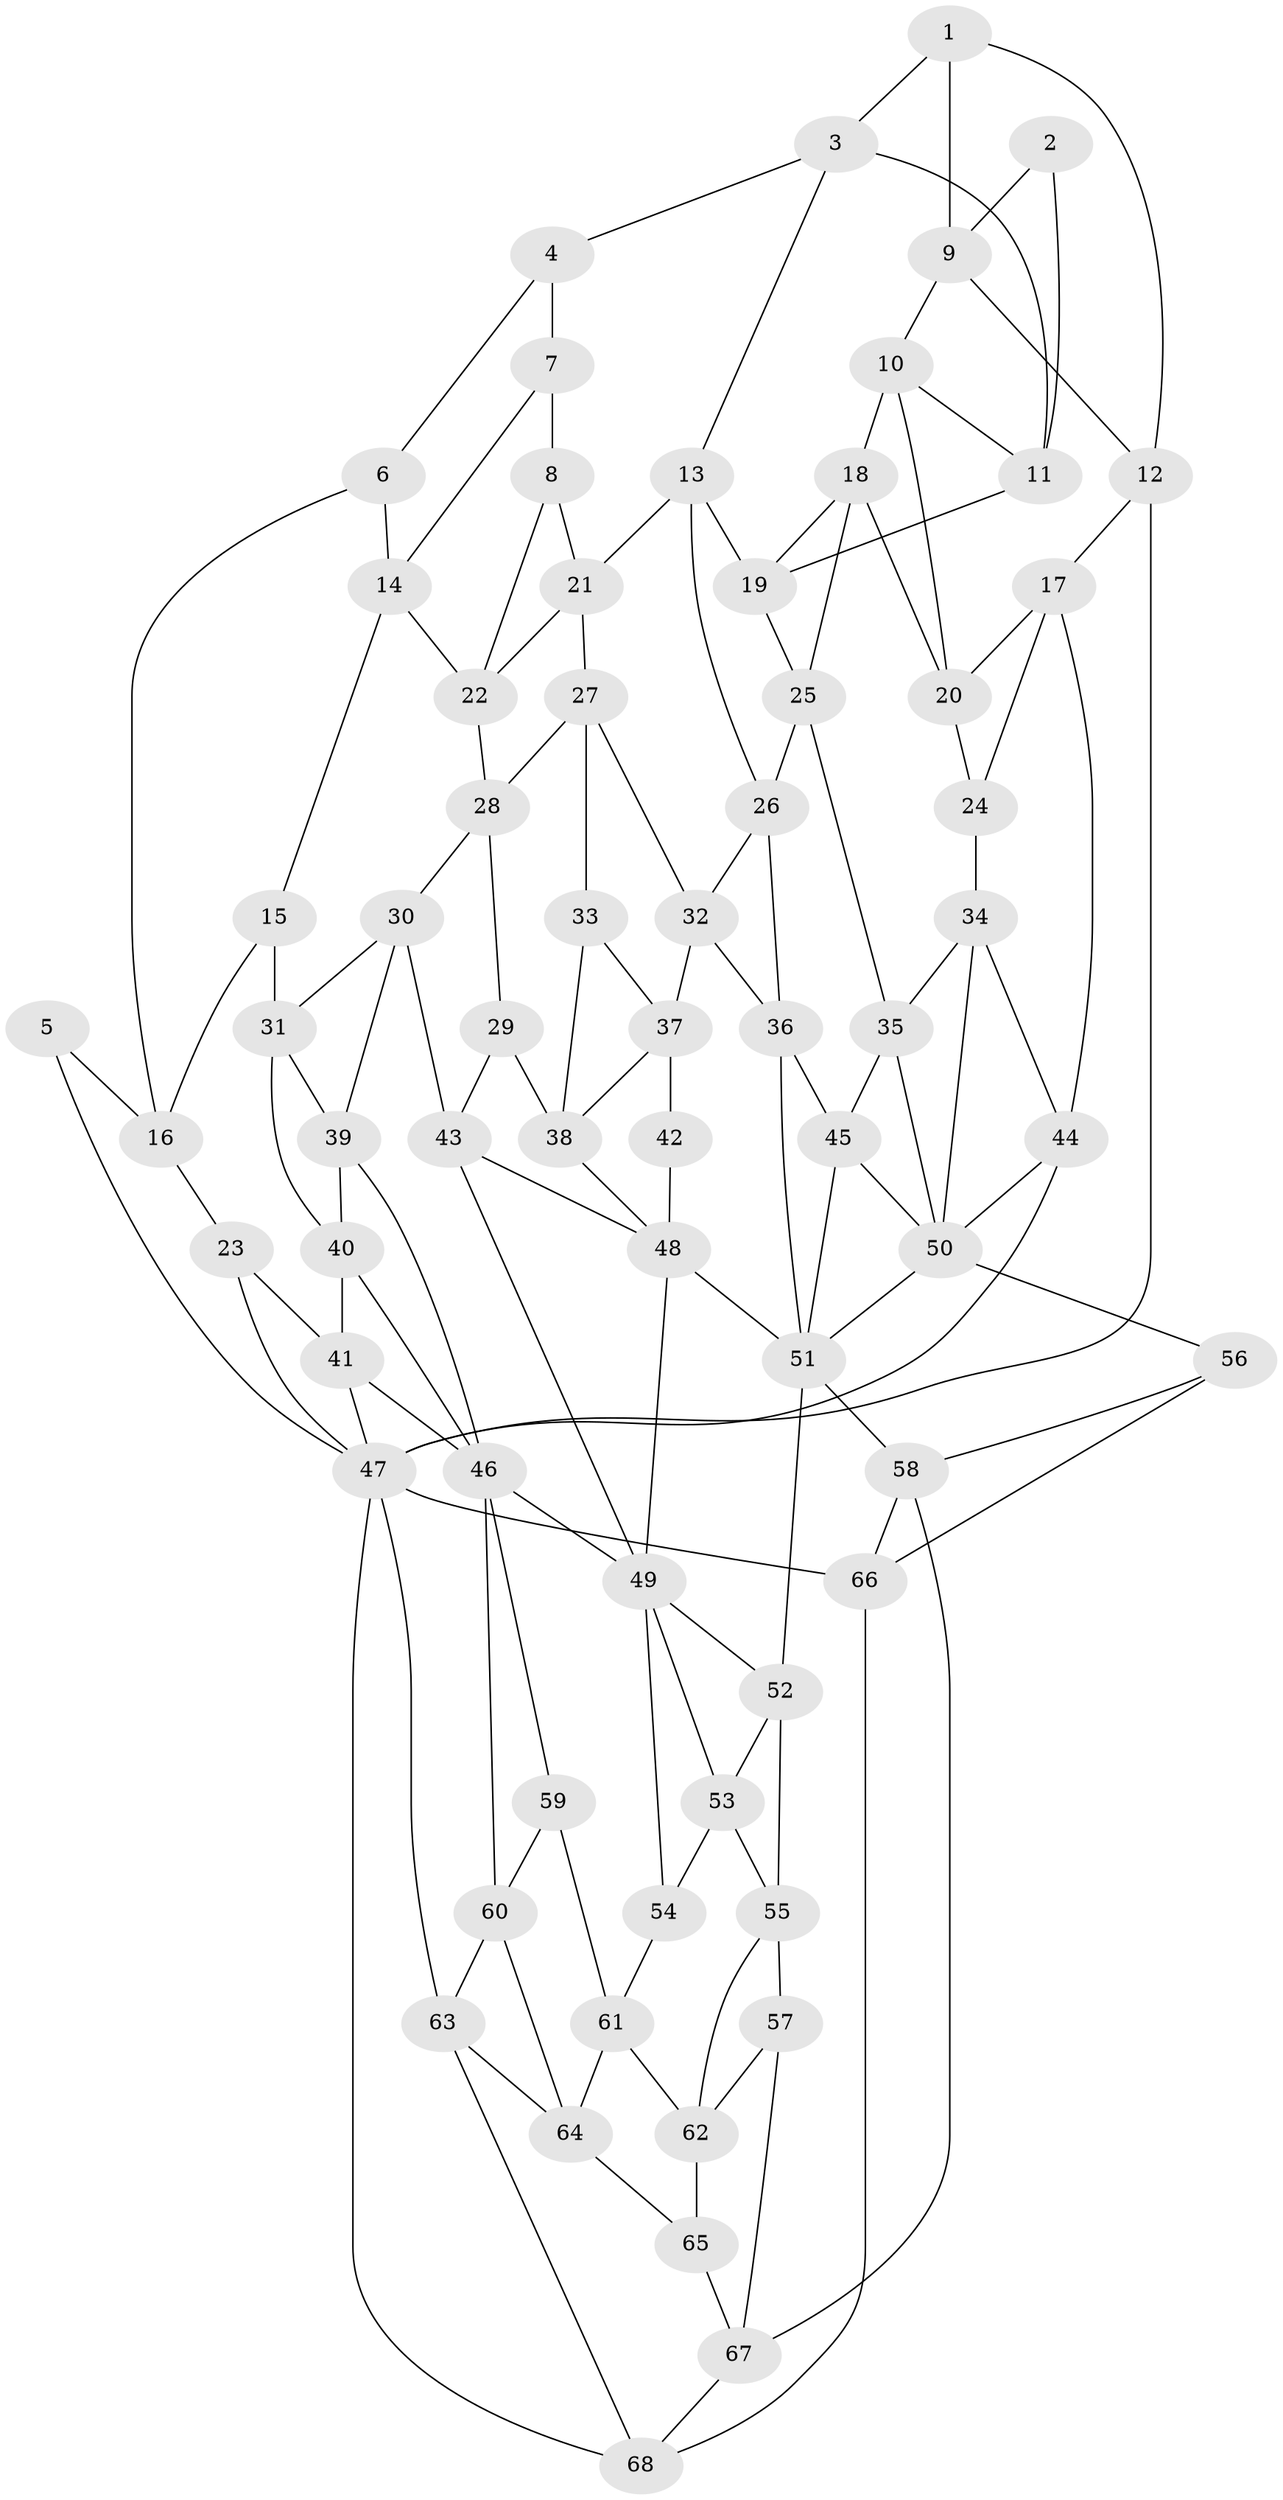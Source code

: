 // original degree distribution, {3: 0.022058823529411766, 4: 0.20588235294117646, 5: 0.5661764705882353, 6: 0.20588235294117646}
// Generated by graph-tools (version 1.1) at 2025/27/03/09/25 03:27:13]
// undirected, 68 vertices, 132 edges
graph export_dot {
graph [start="1"]
  node [color=gray90,style=filled];
  1;
  2;
  3;
  4;
  5;
  6;
  7;
  8;
  9;
  10;
  11;
  12;
  13;
  14;
  15;
  16;
  17;
  18;
  19;
  20;
  21;
  22;
  23;
  24;
  25;
  26;
  27;
  28;
  29;
  30;
  31;
  32;
  33;
  34;
  35;
  36;
  37;
  38;
  39;
  40;
  41;
  42;
  43;
  44;
  45;
  46;
  47;
  48;
  49;
  50;
  51;
  52;
  53;
  54;
  55;
  56;
  57;
  58;
  59;
  60;
  61;
  62;
  63;
  64;
  65;
  66;
  67;
  68;
  1 -- 3 [weight=1.0];
  1 -- 9 [weight=1.0];
  1 -- 12 [weight=1.0];
  2 -- 9 [weight=1.0];
  2 -- 11 [weight=1.0];
  3 -- 4 [weight=1.0];
  3 -- 11 [weight=1.0];
  3 -- 13 [weight=1.0];
  4 -- 6 [weight=1.0];
  4 -- 7 [weight=1.0];
  5 -- 16 [weight=1.0];
  5 -- 47 [weight=1.0];
  6 -- 14 [weight=1.0];
  6 -- 16 [weight=1.0];
  7 -- 8 [weight=2.0];
  7 -- 14 [weight=1.0];
  8 -- 21 [weight=1.0];
  8 -- 22 [weight=1.0];
  9 -- 10 [weight=1.0];
  9 -- 12 [weight=1.0];
  10 -- 11 [weight=1.0];
  10 -- 18 [weight=1.0];
  10 -- 20 [weight=1.0];
  11 -- 19 [weight=1.0];
  12 -- 17 [weight=1.0];
  12 -- 47 [weight=2.0];
  13 -- 19 [weight=1.0];
  13 -- 21 [weight=1.0];
  13 -- 26 [weight=1.0];
  14 -- 15 [weight=1.0];
  14 -- 22 [weight=1.0];
  15 -- 16 [weight=1.0];
  15 -- 31 [weight=1.0];
  16 -- 23 [weight=1.0];
  17 -- 20 [weight=1.0];
  17 -- 24 [weight=1.0];
  17 -- 44 [weight=1.0];
  18 -- 19 [weight=1.0];
  18 -- 20 [weight=1.0];
  18 -- 25 [weight=1.0];
  19 -- 25 [weight=1.0];
  20 -- 24 [weight=1.0];
  21 -- 22 [weight=1.0];
  21 -- 27 [weight=1.0];
  22 -- 28 [weight=1.0];
  23 -- 41 [weight=1.0];
  23 -- 47 [weight=1.0];
  24 -- 34 [weight=1.0];
  25 -- 26 [weight=1.0];
  25 -- 35 [weight=1.0];
  26 -- 32 [weight=1.0];
  26 -- 36 [weight=1.0];
  27 -- 28 [weight=1.0];
  27 -- 32 [weight=1.0];
  27 -- 33 [weight=1.0];
  28 -- 29 [weight=1.0];
  28 -- 30 [weight=1.0];
  29 -- 38 [weight=1.0];
  29 -- 43 [weight=1.0];
  30 -- 31 [weight=1.0];
  30 -- 39 [weight=1.0];
  30 -- 43 [weight=1.0];
  31 -- 39 [weight=1.0];
  31 -- 40 [weight=1.0];
  32 -- 36 [weight=1.0];
  32 -- 37 [weight=1.0];
  33 -- 37 [weight=1.0];
  33 -- 38 [weight=1.0];
  34 -- 35 [weight=1.0];
  34 -- 44 [weight=1.0];
  34 -- 50 [weight=1.0];
  35 -- 45 [weight=1.0];
  35 -- 50 [weight=1.0];
  36 -- 45 [weight=1.0];
  36 -- 51 [weight=1.0];
  37 -- 38 [weight=1.0];
  37 -- 42 [weight=1.0];
  38 -- 48 [weight=1.0];
  39 -- 40 [weight=1.0];
  39 -- 46 [weight=1.0];
  40 -- 41 [weight=1.0];
  40 -- 46 [weight=1.0];
  41 -- 46 [weight=1.0];
  41 -- 47 [weight=1.0];
  42 -- 48 [weight=2.0];
  43 -- 48 [weight=1.0];
  43 -- 49 [weight=1.0];
  44 -- 47 [weight=1.0];
  44 -- 50 [weight=1.0];
  45 -- 50 [weight=1.0];
  45 -- 51 [weight=1.0];
  46 -- 49 [weight=1.0];
  46 -- 59 [weight=1.0];
  46 -- 60 [weight=1.0];
  47 -- 63 [weight=1.0];
  47 -- 66 [weight=1.0];
  47 -- 68 [weight=1.0];
  48 -- 49 [weight=1.0];
  48 -- 51 [weight=1.0];
  49 -- 52 [weight=1.0];
  49 -- 53 [weight=1.0];
  49 -- 54 [weight=1.0];
  50 -- 51 [weight=1.0];
  50 -- 56 [weight=1.0];
  51 -- 52 [weight=1.0];
  51 -- 58 [weight=1.0];
  52 -- 53 [weight=1.0];
  52 -- 55 [weight=1.0];
  53 -- 54 [weight=1.0];
  53 -- 55 [weight=1.0];
  54 -- 61 [weight=1.0];
  55 -- 57 [weight=1.0];
  55 -- 62 [weight=1.0];
  56 -- 58 [weight=1.0];
  56 -- 66 [weight=1.0];
  57 -- 62 [weight=1.0];
  57 -- 67 [weight=1.0];
  58 -- 66 [weight=1.0];
  58 -- 67 [weight=1.0];
  59 -- 60 [weight=1.0];
  59 -- 61 [weight=1.0];
  60 -- 63 [weight=1.0];
  60 -- 64 [weight=1.0];
  61 -- 62 [weight=1.0];
  61 -- 64 [weight=1.0];
  62 -- 65 [weight=1.0];
  63 -- 64 [weight=1.0];
  63 -- 68 [weight=1.0];
  64 -- 65 [weight=1.0];
  65 -- 67 [weight=1.0];
  66 -- 68 [weight=1.0];
  67 -- 68 [weight=1.0];
}
